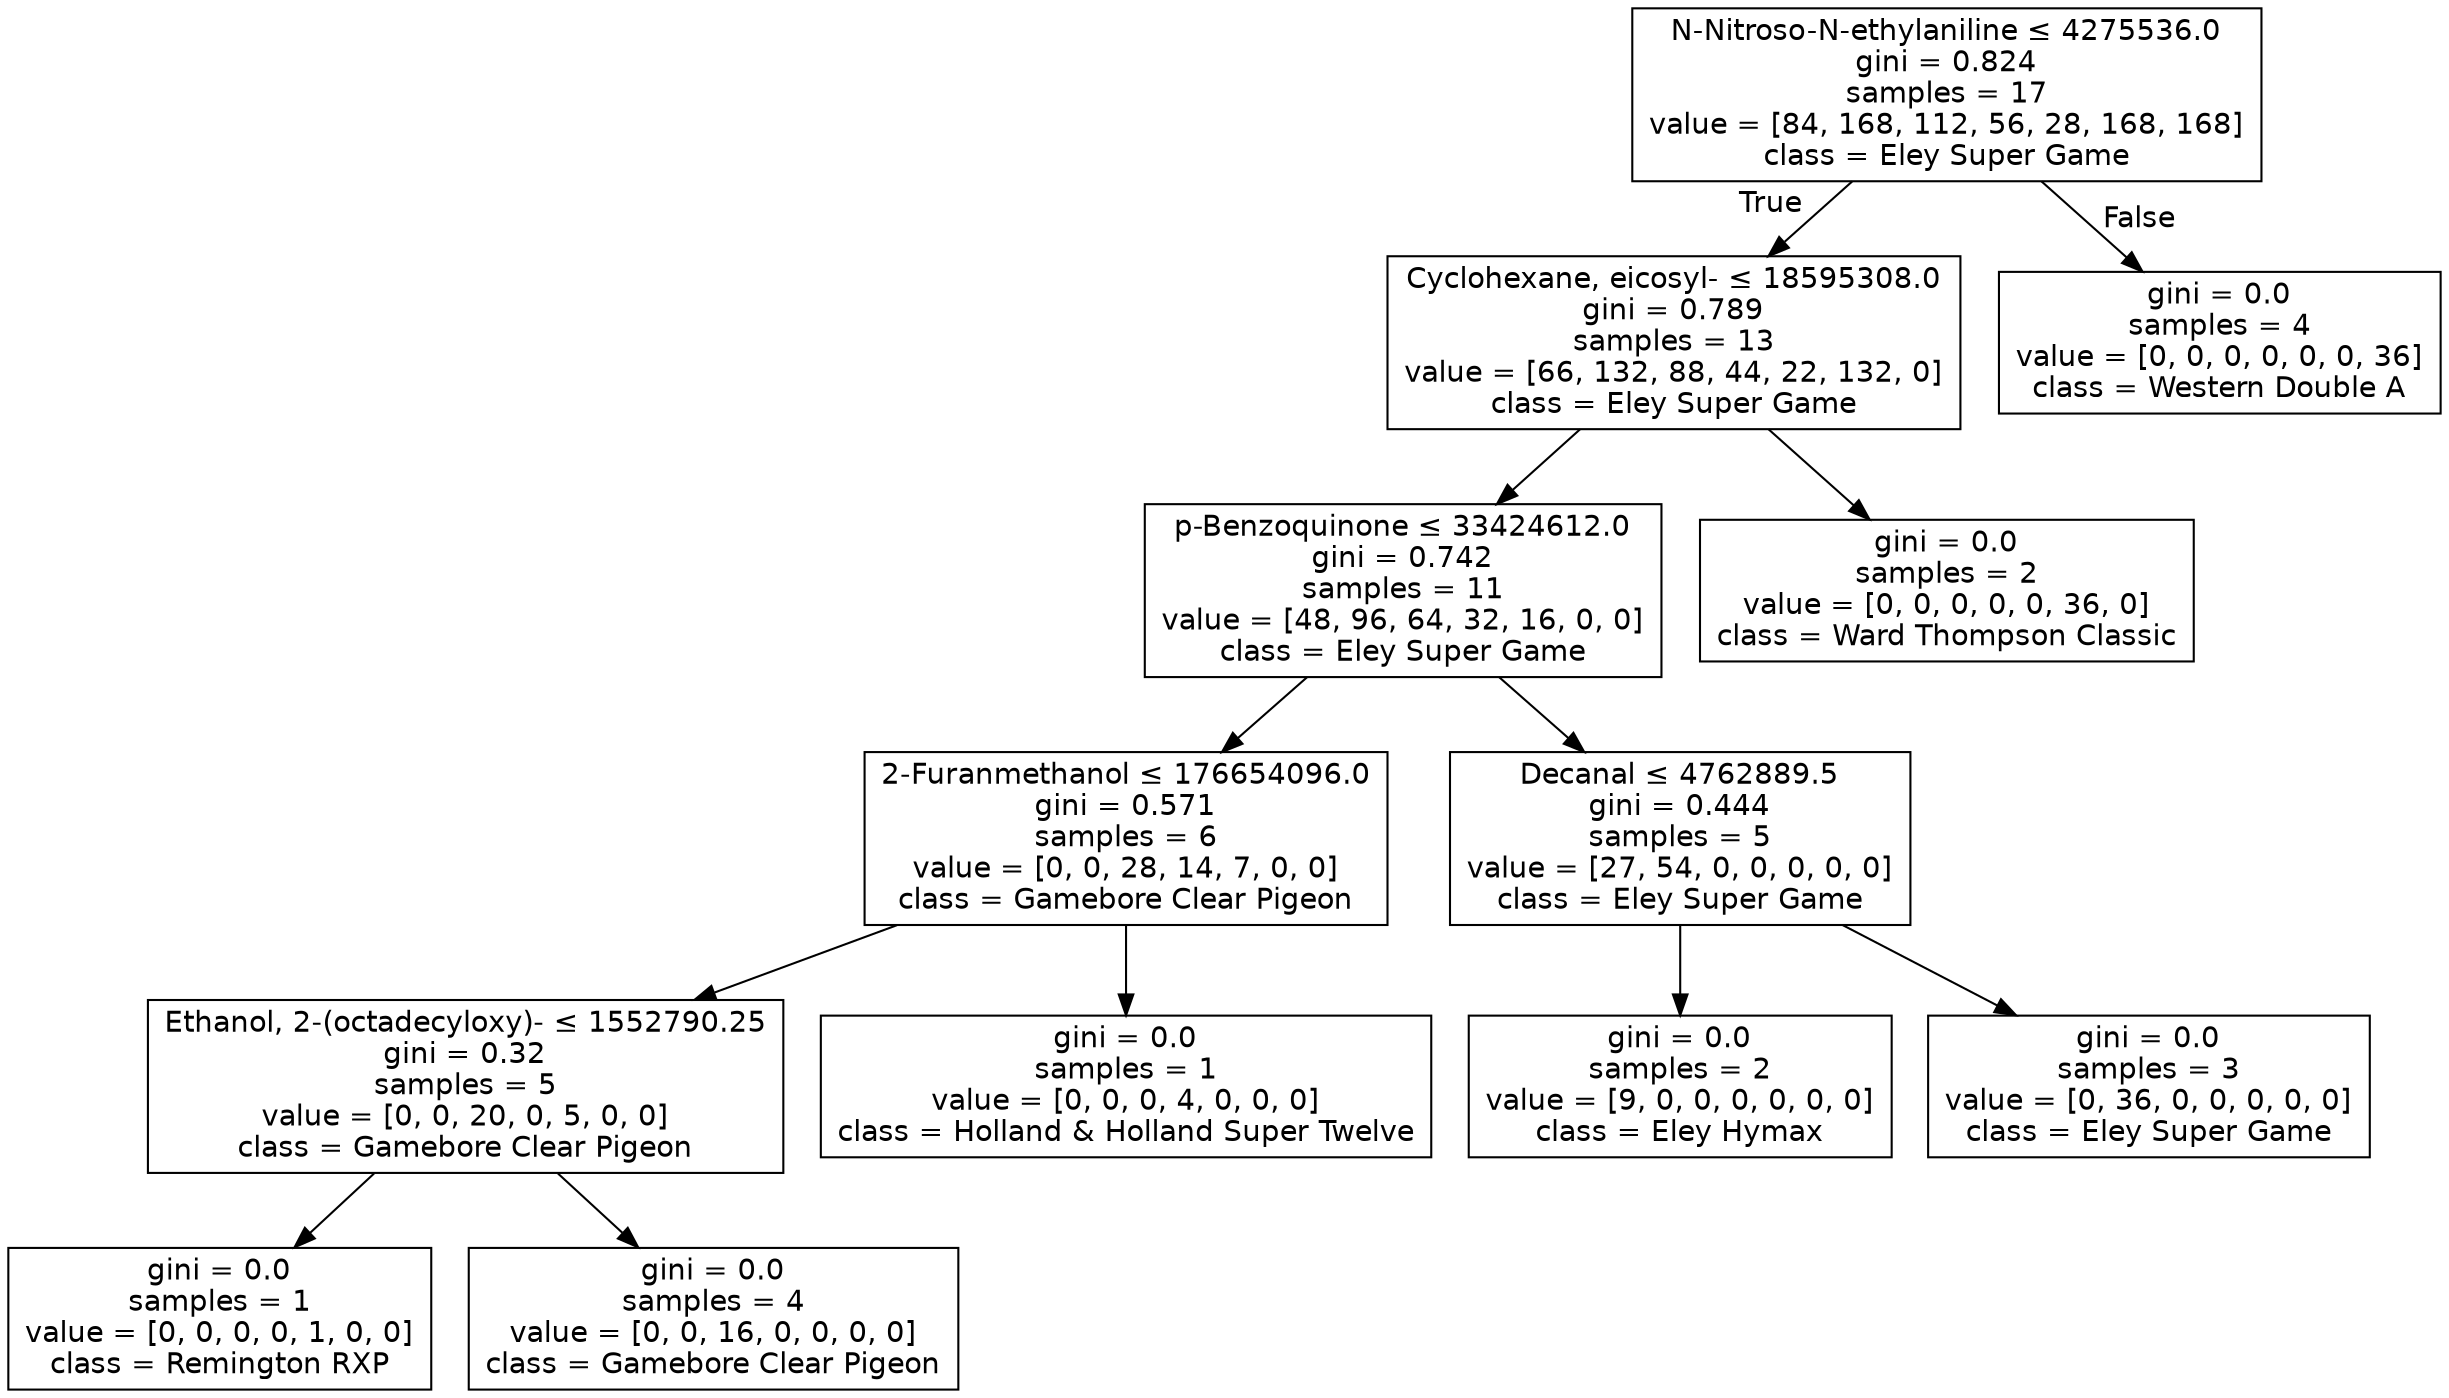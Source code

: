 digraph Tree {
node [shape=box, fontname="helvetica"] ;
edge [fontname="helvetica"] ;
0 [label=<N-Nitroso-N-ethylaniline &le; 4275536.0<br/>gini = 0.824<br/>samples = 17<br/>value = [84, 168, 112, 56, 28, 168, 168]<br/>class = Eley Super Game>] ;
1 [label=<Cyclohexane, eicosyl- &le; 18595308.0<br/>gini = 0.789<br/>samples = 13<br/>value = [66, 132, 88, 44, 22, 132, 0]<br/>class = Eley Super Game>] ;
0 -> 1 [labeldistance=2.5, labelangle=45, headlabel="True"] ;
2 [label=<p-Benzoquinone &le; 33424612.0<br/>gini = 0.742<br/>samples = 11<br/>value = [48, 96, 64, 32, 16, 0, 0]<br/>class = Eley Super Game>] ;
1 -> 2 ;
3 [label=<2-Furanmethanol &le; 176654096.0<br/>gini = 0.571<br/>samples = 6<br/>value = [0, 0, 28, 14, 7, 0, 0]<br/>class = Gamebore Clear Pigeon>] ;
2 -> 3 ;
4 [label=<Ethanol, 2-(octadecyloxy)- &le; 1552790.25<br/>gini = 0.32<br/>samples = 5<br/>value = [0, 0, 20, 0, 5, 0, 0]<br/>class = Gamebore Clear Pigeon>] ;
3 -> 4 ;
5 [label=<gini = 0.0<br/>samples = 1<br/>value = [0, 0, 0, 0, 1, 0, 0]<br/>class = Remington RXP>] ;
4 -> 5 ;
6 [label=<gini = 0.0<br/>samples = 4<br/>value = [0, 0, 16, 0, 0, 0, 0]<br/>class = Gamebore Clear Pigeon>] ;
4 -> 6 ;
7 [label=<gini = 0.0<br/>samples = 1<br/>value = [0, 0, 0, 4, 0, 0, 0]<br/>class = Holland &amp; Holland Super Twelve>] ;
3 -> 7 ;
8 [label=<Decanal &le; 4762889.5<br/>gini = 0.444<br/>samples = 5<br/>value = [27, 54, 0, 0, 0, 0, 0]<br/>class = Eley Super Game>] ;
2 -> 8 ;
9 [label=<gini = 0.0<br/>samples = 2<br/>value = [9, 0, 0, 0, 0, 0, 0]<br/>class = Eley Hymax>] ;
8 -> 9 ;
10 [label=<gini = 0.0<br/>samples = 3<br/>value = [0, 36, 0, 0, 0, 0, 0]<br/>class = Eley Super Game>] ;
8 -> 10 ;
11 [label=<gini = 0.0<br/>samples = 2<br/>value = [0, 0, 0, 0, 0, 36, 0]<br/>class = Ward Thompson Classic>] ;
1 -> 11 ;
12 [label=<gini = 0.0<br/>samples = 4<br/>value = [0, 0, 0, 0, 0, 0, 36]<br/>class = Western Double A>] ;
0 -> 12 [labeldistance=2.5, labelangle=-45, headlabel="False"] ;
}
